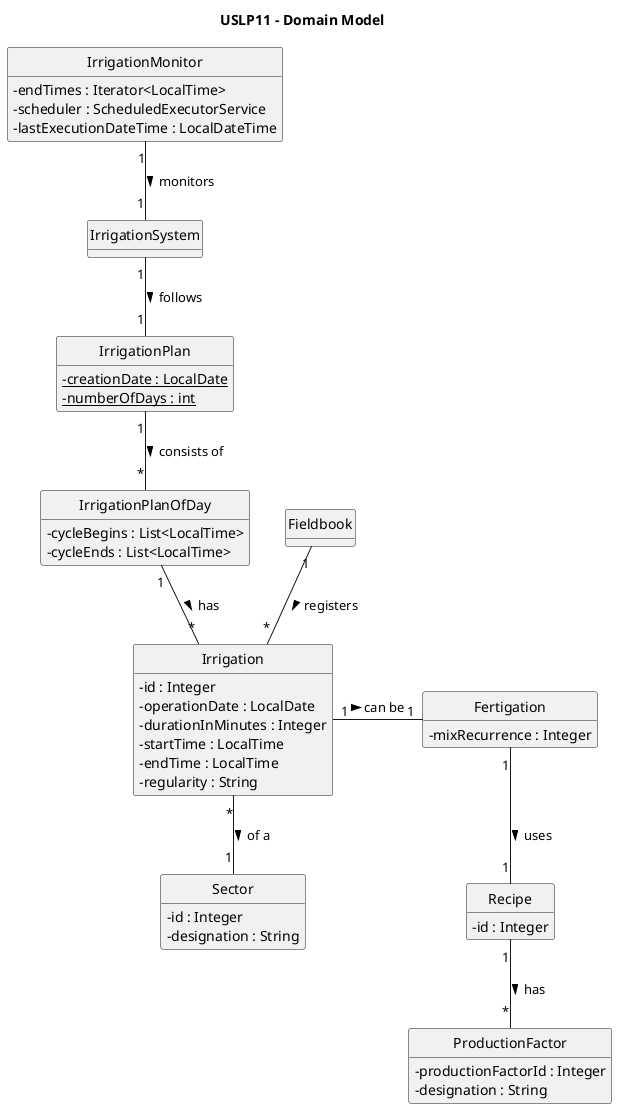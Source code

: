 @startuml

skinparam monochrome true
skinparam packageStyle rectangle
skinparam shadowing false
skinparam classAttributeIconSize 0
skinparam linetype polyline

hide circle
hide methods

title USLP11 - Domain Model

class Irrigation {
    - id : Integer
    - operationDate : LocalDate
    - durationInMinutes : Integer
    - startTime : LocalTime
    - endTime : LocalTime
    - regularity : String
}

class Fertigation {
    - mixRecurrence : Integer
}

class Recipe {
    - id : Integer
}

class ProductionFactor {
    - productionFactorId : Integer
    - designation : String
}

class IrrigationSystem {
}

class IrrigationPlan {
    - {static} creationDate : LocalDate
    - {static} numberOfDays : int
}

class IrrigationPlanOfDay {
    - cycleBegins : List<LocalTime>
    - cycleEnds : List<LocalTime>
}

class Sector {
    - id : Integer
    - designation : String
}

class IrrigationMonitor {
    - endTimes : Iterator<LocalTime>
    - scheduler : ScheduledExecutorService
    - lastExecutionDateTime : LocalDateTime
}

class Fieldbook {
}

IrrigationMonitor "1" -- "1" IrrigationSystem : monitors >
IrrigationSystem "1" -- "1" IrrigationPlan : follows >
IrrigationPlan "1" -- "*" IrrigationPlanOfDay : consists of >
IrrigationPlanOfDay "1" -- "*" Irrigation : has >
Irrigation "1" - "1" Fertigation : can be >
Fertigation "1" -- "1" Recipe : uses >
Recipe "1" -- "*" ProductionFactor : has >
Irrigation "*" -- "1" Sector : of a >
Fieldbook "1" -- "*" Irrigation : registers >

@enduml